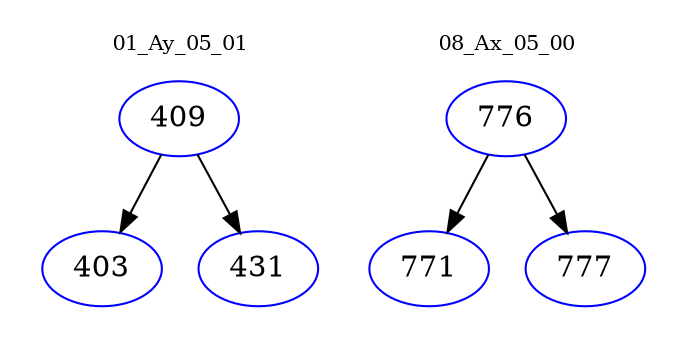 digraph{
subgraph cluster_0 {
color = white
label = "01_Ay_05_01";
fontsize=10;
T0_409 [label="409", color="blue"]
T0_409 -> T0_403 [color="black"]
T0_403 [label="403", color="blue"]
T0_409 -> T0_431 [color="black"]
T0_431 [label="431", color="blue"]
}
subgraph cluster_1 {
color = white
label = "08_Ax_05_00";
fontsize=10;
T1_776 [label="776", color="blue"]
T1_776 -> T1_771 [color="black"]
T1_771 [label="771", color="blue"]
T1_776 -> T1_777 [color="black"]
T1_777 [label="777", color="blue"]
}
}
